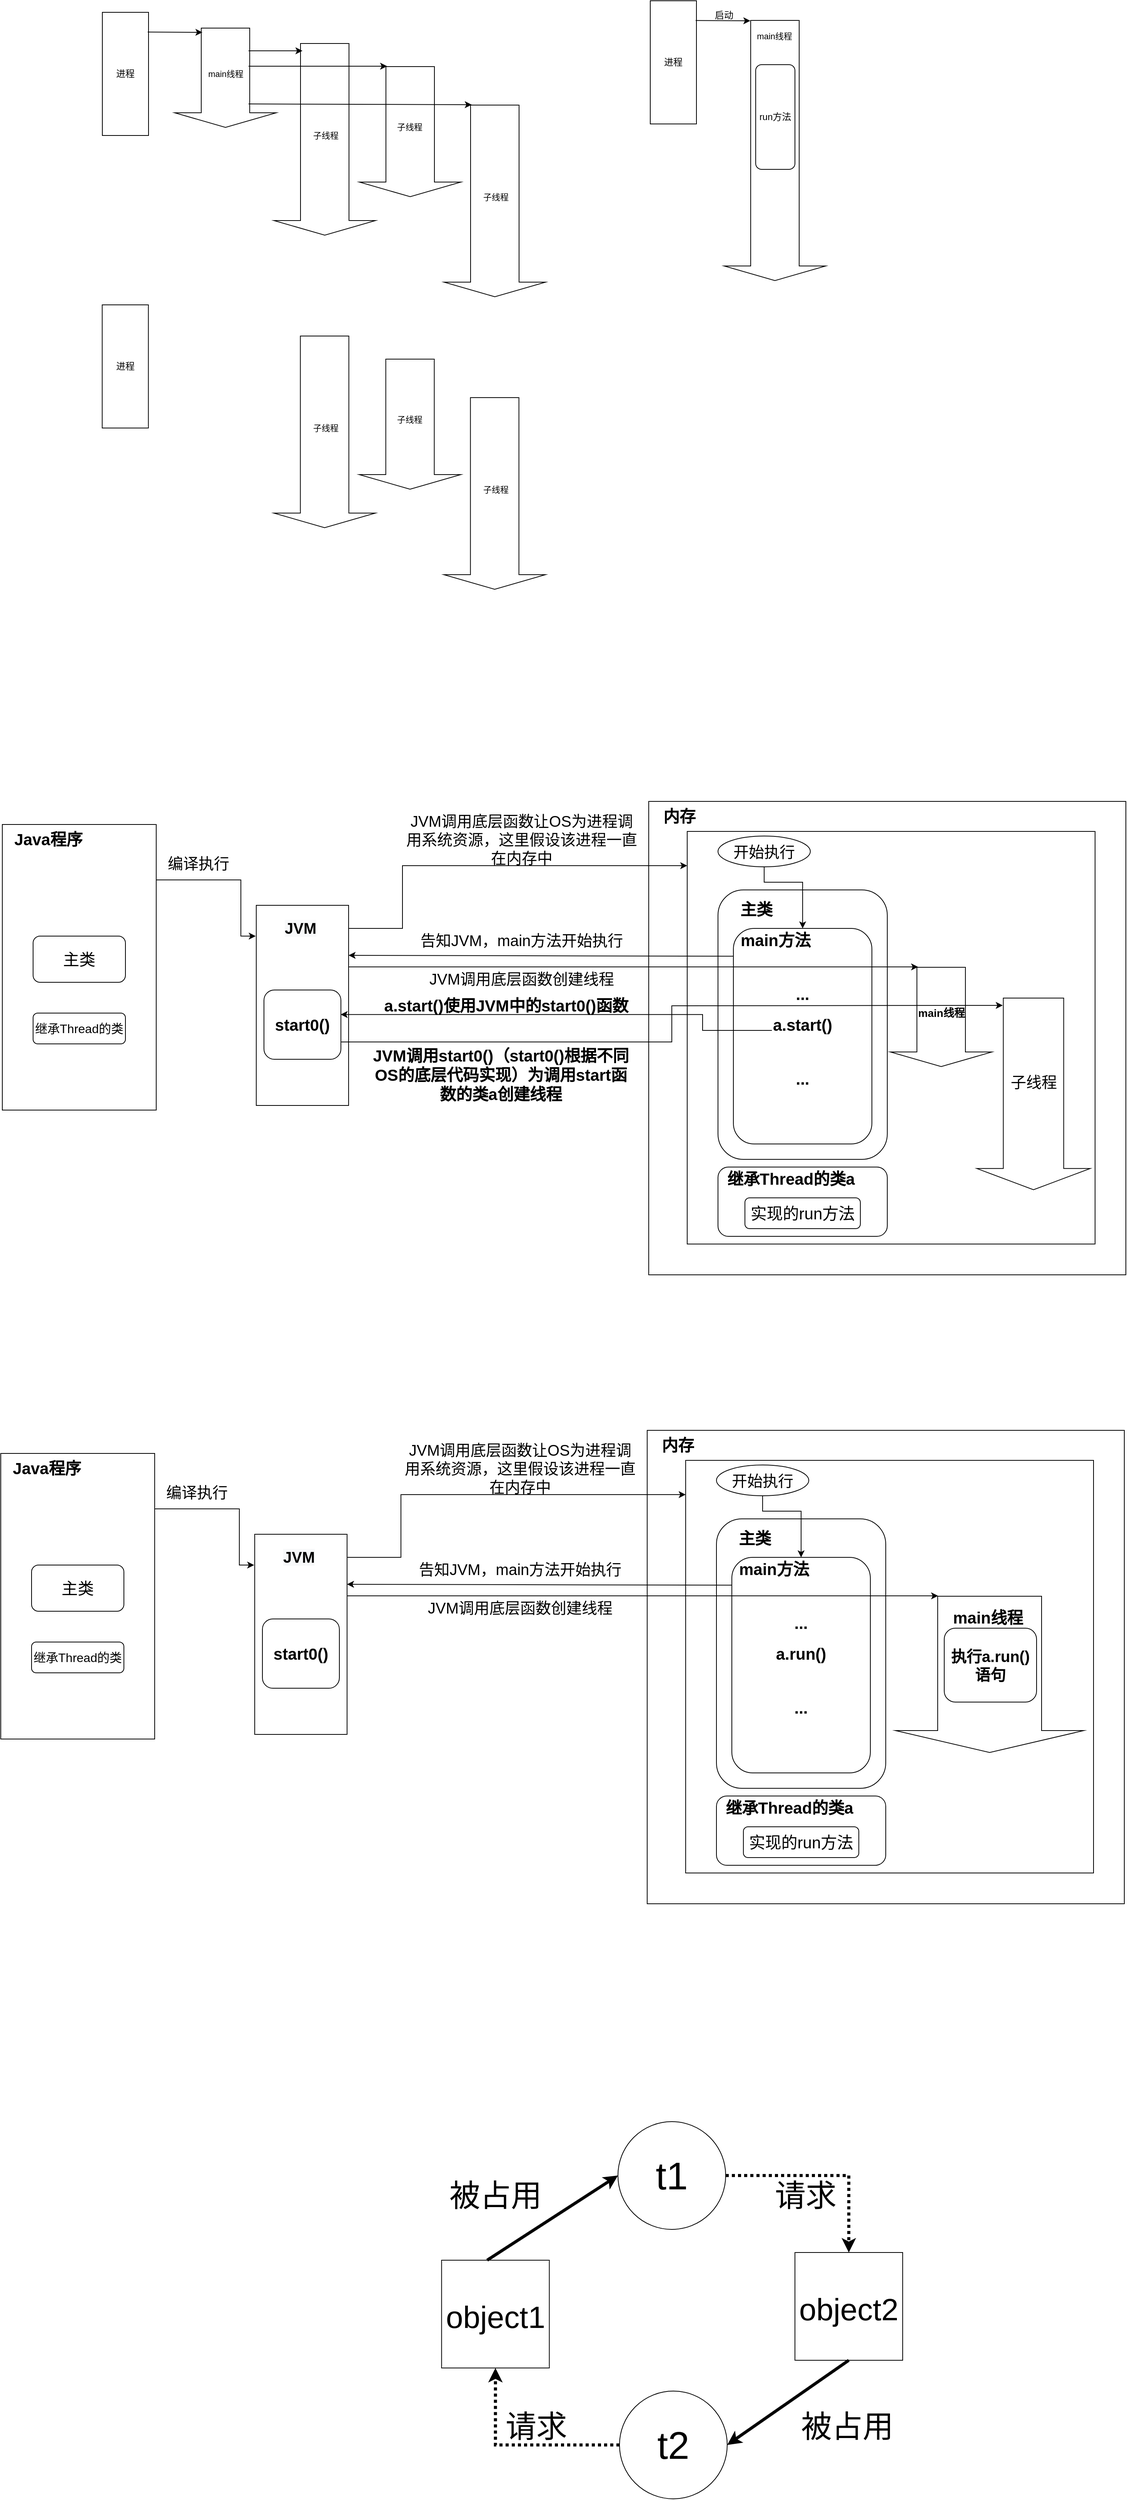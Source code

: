 <mxfile version="20.5.3" type="github">
  <diagram id="oVOBvF3bKzP_bPSG6vSa" name="第 1 页">
    <mxGraphModel dx="1896" dy="1016" grid="0" gridSize="10" guides="1" tooltips="1" connect="1" arrows="1" fold="1" page="1" pageScale="1" pageWidth="3300" pageHeight="4681" math="0" shadow="0">
      <root>
        <mxCell id="0" />
        <mxCell id="1" parent="0" />
        <mxCell id="WDRtM0I_3iInOIIH3iHy-63" value="" style="rounded=0;whiteSpace=wrap;html=1;fillColor=none;" parent="1" vertex="1">
          <mxGeometry x="1090" y="1225" width="620" height="615" as="geometry" />
        </mxCell>
        <mxCell id="WDRtM0I_3iInOIIH3iHy-68" value="" style="rounded=0;whiteSpace=wrap;html=1;fillColor=none;" parent="1" vertex="1">
          <mxGeometry x="250" y="1255" width="200" height="371" as="geometry" />
        </mxCell>
        <mxCell id="WDRtM0I_3iInOIIH3iHy-1" value="进程" style="rounded=0;whiteSpace=wrap;html=1;" parent="1" vertex="1">
          <mxGeometry x="380" y="200" width="60" height="160" as="geometry" />
        </mxCell>
        <mxCell id="WDRtM0I_3iInOIIH3iHy-2" value="" style="shape=flexArrow;endArrow=classic;html=1;rounded=0;endWidth=68;endSize=6;width=63;" parent="1" edge="1">
          <mxGeometry width="50" height="50" relative="1" as="geometry">
            <mxPoint x="540" y="220" as="sourcePoint" />
            <mxPoint x="540" y="350" as="targetPoint" />
          </mxGeometry>
        </mxCell>
        <mxCell id="WDRtM0I_3iInOIIH3iHy-5" value="main线程" style="edgeLabel;html=1;align=center;verticalAlign=middle;resizable=0;points=[];" parent="WDRtM0I_3iInOIIH3iHy-2" vertex="1" connectable="0">
          <mxGeometry x="-0.292" y="-7" relative="1" as="geometry">
            <mxPoint x="7" y="14" as="offset" />
          </mxGeometry>
        </mxCell>
        <mxCell id="WDRtM0I_3iInOIIH3iHy-3" value="" style="shape=flexArrow;endArrow=classic;html=1;rounded=0;endWidth=68;endSize=6;width=63;" parent="1" edge="1">
          <mxGeometry width="50" height="50" relative="1" as="geometry">
            <mxPoint x="669" y="240" as="sourcePoint" />
            <mxPoint x="669" y="490" as="targetPoint" />
          </mxGeometry>
        </mxCell>
        <mxCell id="WDRtM0I_3iInOIIH3iHy-6" value="子线程" style="edgeLabel;html=1;align=center;verticalAlign=middle;resizable=0;points=[];" parent="1" vertex="1" connectable="0">
          <mxGeometry x="670" y="360" as="geometry" />
        </mxCell>
        <mxCell id="WDRtM0I_3iInOIIH3iHy-7" value="" style="endArrow=classic;html=1;rounded=0;exitX=0.983;exitY=0.16;exitDx=0;exitDy=0;exitPerimeter=0;" parent="1" source="WDRtM0I_3iInOIIH3iHy-1" edge="1">
          <mxGeometry width="50" height="50" relative="1" as="geometry">
            <mxPoint x="750" y="410" as="sourcePoint" />
            <mxPoint x="510" y="226" as="targetPoint" />
          </mxGeometry>
        </mxCell>
        <mxCell id="WDRtM0I_3iInOIIH3iHy-8" value="" style="endArrow=classic;html=1;rounded=0;exitX=0.983;exitY=0.16;exitDx=0;exitDy=0;exitPerimeter=0;" parent="1" edge="1">
          <mxGeometry width="50" height="50" relative="1" as="geometry">
            <mxPoint x="570" y="250.0" as="sourcePoint" />
            <mxPoint x="640" y="250" as="targetPoint" />
          </mxGeometry>
        </mxCell>
        <mxCell id="WDRtM0I_3iInOIIH3iHy-9" value="" style="shape=flexArrow;endArrow=classic;html=1;rounded=0;endWidth=68;endSize=6;width=63;" parent="1" edge="1">
          <mxGeometry width="50" height="50" relative="1" as="geometry">
            <mxPoint x="780" y="270" as="sourcePoint" />
            <mxPoint x="780" y="440" as="targetPoint" />
          </mxGeometry>
        </mxCell>
        <mxCell id="WDRtM0I_3iInOIIH3iHy-10" value="子线程" style="edgeLabel;html=1;align=center;verticalAlign=middle;resizable=0;points=[];" parent="1" vertex="1" connectable="0">
          <mxGeometry x="780" y="320" as="geometry">
            <mxPoint x="-1" y="29" as="offset" />
          </mxGeometry>
        </mxCell>
        <mxCell id="WDRtM0I_3iInOIIH3iHy-12" value="" style="shape=flexArrow;endArrow=classic;html=1;rounded=0;endWidth=68;endSize=6;width=63;" parent="1" edge="1">
          <mxGeometry width="50" height="50" relative="1" as="geometry">
            <mxPoint x="890" y="320" as="sourcePoint" />
            <mxPoint x="890" y="570" as="targetPoint" />
          </mxGeometry>
        </mxCell>
        <mxCell id="WDRtM0I_3iInOIIH3iHy-13" value="子线程" style="edgeLabel;html=1;align=center;verticalAlign=middle;resizable=0;points=[];" parent="1" vertex="1" connectable="0">
          <mxGeometry x="891" y="440" as="geometry" />
        </mxCell>
        <mxCell id="WDRtM0I_3iInOIIH3iHy-15" value="" style="endArrow=classic;html=1;rounded=0;exitX=0.983;exitY=0.16;exitDx=0;exitDy=0;exitPerimeter=0;" parent="1" edge="1">
          <mxGeometry width="50" height="50" relative="1" as="geometry">
            <mxPoint x="570" y="270" as="sourcePoint" />
            <mxPoint x="750" y="270" as="targetPoint" />
          </mxGeometry>
        </mxCell>
        <mxCell id="WDRtM0I_3iInOIIH3iHy-16" value="" style="endArrow=classic;html=1;rounded=0;exitX=0.983;exitY=0.16;exitDx=0;exitDy=0;exitPerimeter=0;" parent="1" edge="1">
          <mxGeometry width="50" height="50" relative="1" as="geometry">
            <mxPoint x="570" y="319" as="sourcePoint" />
            <mxPoint x="860" y="320" as="targetPoint" />
          </mxGeometry>
        </mxCell>
        <mxCell id="WDRtM0I_3iInOIIH3iHy-17" value="进程" style="rounded=0;whiteSpace=wrap;html=1;" parent="1" vertex="1">
          <mxGeometry x="379.82" y="580" width="60" height="160" as="geometry" />
        </mxCell>
        <mxCell id="WDRtM0I_3iInOIIH3iHy-20" value="" style="shape=flexArrow;endArrow=classic;html=1;rounded=0;endWidth=68;endSize=6;width=63;" parent="1" edge="1">
          <mxGeometry width="50" height="50" relative="1" as="geometry">
            <mxPoint x="668.82" y="620" as="sourcePoint" />
            <mxPoint x="668.82" y="870" as="targetPoint" />
          </mxGeometry>
        </mxCell>
        <mxCell id="WDRtM0I_3iInOIIH3iHy-21" value="子线程" style="edgeLabel;html=1;align=center;verticalAlign=middle;resizable=0;points=[];" parent="1" vertex="1" connectable="0">
          <mxGeometry x="669.82" y="740" as="geometry" />
        </mxCell>
        <mxCell id="WDRtM0I_3iInOIIH3iHy-24" value="" style="shape=flexArrow;endArrow=classic;html=1;rounded=0;endWidth=68;endSize=6;width=63;" parent="1" edge="1">
          <mxGeometry width="50" height="50" relative="1" as="geometry">
            <mxPoint x="779.82" y="650" as="sourcePoint" />
            <mxPoint x="779.82" y="820" as="targetPoint" />
          </mxGeometry>
        </mxCell>
        <mxCell id="WDRtM0I_3iInOIIH3iHy-25" value="子线程" style="edgeLabel;html=1;align=center;verticalAlign=middle;resizable=0;points=[];" parent="1" vertex="1" connectable="0">
          <mxGeometry x="779.82" y="700" as="geometry">
            <mxPoint x="-1" y="29" as="offset" />
          </mxGeometry>
        </mxCell>
        <mxCell id="WDRtM0I_3iInOIIH3iHy-26" value="" style="shape=flexArrow;endArrow=classic;html=1;rounded=0;endWidth=68;endSize=6;width=63;" parent="1" edge="1">
          <mxGeometry width="50" height="50" relative="1" as="geometry">
            <mxPoint x="889.82" y="700" as="sourcePoint" />
            <mxPoint x="889.82" y="950" as="targetPoint" />
          </mxGeometry>
        </mxCell>
        <mxCell id="WDRtM0I_3iInOIIH3iHy-27" value="子线程" style="edgeLabel;html=1;align=center;verticalAlign=middle;resizable=0;points=[];" parent="1" vertex="1" connectable="0">
          <mxGeometry x="890.82" y="820" as="geometry" />
        </mxCell>
        <mxCell id="WDRtM0I_3iInOIIH3iHy-31" value="进程" style="rounded=0;whiteSpace=wrap;html=1;" parent="1" vertex="1">
          <mxGeometry x="1092" y="185" width="60" height="160" as="geometry" />
        </mxCell>
        <mxCell id="WDRtM0I_3iInOIIH3iHy-32" value="" style="shape=flexArrow;endArrow=classic;html=1;rounded=0;endWidth=68;endSize=6;width=63;" parent="1" edge="1">
          <mxGeometry width="50" height="50" relative="1" as="geometry">
            <mxPoint x="1254" y="210" as="sourcePoint" />
            <mxPoint x="1254" y="549" as="targetPoint" />
          </mxGeometry>
        </mxCell>
        <mxCell id="WDRtM0I_3iInOIIH3iHy-33" value="main线程" style="edgeLabel;html=1;align=center;verticalAlign=middle;resizable=0;points=[];" parent="WDRtM0I_3iInOIIH3iHy-32" vertex="1" connectable="0">
          <mxGeometry x="-0.292" y="-7" relative="1" as="geometry">
            <mxPoint x="6" y="-99" as="offset" />
          </mxGeometry>
        </mxCell>
        <mxCell id="WDRtM0I_3iInOIIH3iHy-34" value="" style="endArrow=classic;html=1;rounded=0;exitX=0.983;exitY=0.16;exitDx=0;exitDy=0;exitPerimeter=0;" parent="1" source="WDRtM0I_3iInOIIH3iHy-31" edge="1">
          <mxGeometry width="50" height="50" relative="1" as="geometry">
            <mxPoint x="1462" y="395" as="sourcePoint" />
            <mxPoint x="1222" y="211" as="targetPoint" />
          </mxGeometry>
        </mxCell>
        <mxCell id="WDRtM0I_3iInOIIH3iHy-35" value="启动" style="text;html=1;strokeColor=none;fillColor=none;align=center;verticalAlign=middle;whiteSpace=wrap;rounded=0;" parent="1" vertex="1">
          <mxGeometry x="1173" y="189" width="30" height="30" as="geometry" />
        </mxCell>
        <mxCell id="WDRtM0I_3iInOIIH3iHy-40" value="run方法" style="rounded=1;whiteSpace=wrap;html=1;" parent="1" vertex="1">
          <mxGeometry x="1229" y="268" width="51" height="136" as="geometry" />
        </mxCell>
        <mxCell id="WDRtM0I_3iInOIIH3iHy-64" value="" style="rounded=0;whiteSpace=wrap;html=1;fillColor=default;" parent="1" vertex="1">
          <mxGeometry x="1140" y="1264" width="530" height="536" as="geometry" />
        </mxCell>
        <mxCell id="WDRtM0I_3iInOIIH3iHy-69" value="&lt;font style=&quot;font-size: 20px;&quot;&gt;JVM调用底层函数让OS为进程调用系统资源，这里假设该进程一直在内存中&lt;/font&gt;" style="text;html=1;strokeColor=none;fillColor=none;align=center;verticalAlign=middle;whiteSpace=wrap;rounded=0;" parent="1" vertex="1">
          <mxGeometry x="770" y="1239" width="310" height="70" as="geometry" />
        </mxCell>
        <mxCell id="WDRtM0I_3iInOIIH3iHy-70" value="&lt;font style=&quot;font-size: 16px;&quot;&gt;继承Thread的类&lt;/font&gt;" style="rounded=1;whiteSpace=wrap;html=1;" parent="1" vertex="1">
          <mxGeometry x="290" y="1500" width="120" height="40" as="geometry" />
        </mxCell>
        <mxCell id="WDRtM0I_3iInOIIH3iHy-71" value="&lt;font style=&quot;font-size: 21px;&quot;&gt;主类&lt;/font&gt;" style="rounded=1;whiteSpace=wrap;html=1;" parent="1" vertex="1">
          <mxGeometry x="290" y="1400" width="120" height="60" as="geometry" />
        </mxCell>
        <mxCell id="WDRtM0I_3iInOIIH3iHy-74" value="&lt;b&gt;&lt;font style=&quot;font-size: 21px;&quot;&gt;内存&lt;/font&gt;&lt;/b&gt;" style="text;html=1;strokeColor=none;fillColor=none;align=center;verticalAlign=middle;whiteSpace=wrap;rounded=0;" parent="1" vertex="1">
          <mxGeometry x="1100" y="1229" width="60" height="30" as="geometry" />
        </mxCell>
        <mxCell id="WDRtM0I_3iInOIIH3iHy-75" value="&lt;b&gt;&lt;font style=&quot;font-size: 21px;&quot;&gt;Java程序&lt;/font&gt;&lt;/b&gt;" style="text;html=1;strokeColor=none;fillColor=none;align=center;verticalAlign=middle;whiteSpace=wrap;rounded=0;" parent="1" vertex="1">
          <mxGeometry x="260" y="1259" width="100" height="30" as="geometry" />
        </mxCell>
        <mxCell id="WDRtM0I_3iInOIIH3iHy-93" style="edgeStyle=orthogonalEdgeStyle;rounded=0;orthogonalLoop=1;jettySize=auto;html=1;exitX=1;exitY=0.25;exitDx=0;exitDy=0;entryX=0;entryY=0.083;entryDx=0;entryDy=0;entryPerimeter=0;fontSize=20;" parent="1" source="WDRtM0I_3iInOIIH3iHy-78" target="WDRtM0I_3iInOIIH3iHy-64" edge="1">
          <mxGeometry relative="1" as="geometry">
            <Array as="points">
              <mxPoint x="770" y="1390" />
              <mxPoint x="770" y="1308" />
            </Array>
          </mxGeometry>
        </mxCell>
        <mxCell id="WDRtM0I_3iInOIIH3iHy-78" value="" style="rounded=0;whiteSpace=wrap;html=1;fontSize=20;" parent="1" vertex="1">
          <mxGeometry x="580" y="1360" width="120" height="260" as="geometry" />
        </mxCell>
        <mxCell id="WDRtM0I_3iInOIIH3iHy-79" value="" style="endArrow=classic;html=1;rounded=0;fontSize=20;entryX=-0.006;entryY=0.154;entryDx=0;entryDy=0;entryPerimeter=0;" parent="1" target="WDRtM0I_3iInOIIH3iHy-78" edge="1">
          <mxGeometry width="50" height="50" relative="1" as="geometry">
            <mxPoint x="450" y="1327" as="sourcePoint" />
            <mxPoint x="570" y="1390" as="targetPoint" />
            <Array as="points">
              <mxPoint x="560" y="1327" />
              <mxPoint x="560" y="1400" />
            </Array>
          </mxGeometry>
        </mxCell>
        <mxCell id="WDRtM0I_3iInOIIH3iHy-81" value="编译执行" style="text;html=1;strokeColor=none;fillColor=none;align=center;verticalAlign=middle;whiteSpace=wrap;rounded=0;fontSize=20;" parent="1" vertex="1">
          <mxGeometry x="460" y="1290" width="90" height="30" as="geometry" />
        </mxCell>
        <mxCell id="WDRtM0I_3iInOIIH3iHy-85" value="" style="rounded=1;whiteSpace=wrap;html=1;" parent="1" vertex="1">
          <mxGeometry x="1180" y="1340" width="220" height="350" as="geometry" />
        </mxCell>
        <mxCell id="WDRtM0I_3iInOIIH3iHy-86" value="" style="rounded=1;whiteSpace=wrap;html=1;" parent="1" vertex="1">
          <mxGeometry x="1180" y="1700" width="220" height="90" as="geometry" />
        </mxCell>
        <mxCell id="WDRtM0I_3iInOIIH3iHy-88" style="edgeStyle=orthogonalEdgeStyle;rounded=0;orthogonalLoop=1;jettySize=auto;html=1;fontSize=20;entryX=0.855;entryY=0;entryDx=0;entryDy=0;entryPerimeter=0;" parent="1" source="WDRtM0I_3iInOIIH3iHy-87" target="WDRtM0I_3iInOIIH3iHy-92" edge="1">
          <mxGeometry relative="1" as="geometry">
            <Array as="points">
              <mxPoint x="1240" y="1330" />
              <mxPoint x="1290" y="1330" />
            </Array>
          </mxGeometry>
        </mxCell>
        <mxCell id="WDRtM0I_3iInOIIH3iHy-87" value="开始执行" style="ellipse;whiteSpace=wrap;html=1;fontSize=20;" parent="1" vertex="1">
          <mxGeometry x="1180" y="1270" width="120" height="40" as="geometry" />
        </mxCell>
        <mxCell id="WDRtM0I_3iInOIIH3iHy-89" value="" style="endArrow=classic;html=1;rounded=0;fontSize=20;exitX=0;exitY=0.129;exitDx=0;exitDy=0;exitPerimeter=0;" parent="1" source="WDRtM0I_3iInOIIH3iHy-91" edge="1">
          <mxGeometry width="50" height="50" relative="1" as="geometry">
            <mxPoint x="1190" y="1425" as="sourcePoint" />
            <mxPoint x="700" y="1425" as="targetPoint" />
          </mxGeometry>
        </mxCell>
        <mxCell id="WDRtM0I_3iInOIIH3iHy-90" value="&lt;b&gt;&lt;font style=&quot;font-size: 21px;&quot;&gt;主类&lt;/font&gt;&lt;/b&gt;" style="text;html=1;strokeColor=none;fillColor=none;align=center;verticalAlign=middle;whiteSpace=wrap;rounded=0;" parent="1" vertex="1">
          <mxGeometry x="1180" y="1350" width="100" height="30" as="geometry" />
        </mxCell>
        <mxCell id="WDRtM0I_3iInOIIH3iHy-91" value="" style="rounded=1;whiteSpace=wrap;html=1;fontSize=20;" parent="1" vertex="1">
          <mxGeometry x="1200" y="1390" width="180" height="280" as="geometry" />
        </mxCell>
        <mxCell id="WDRtM0I_3iInOIIH3iHy-92" value="&lt;span style=&quot;font-size: 21px;&quot;&gt;&lt;b&gt;main方法&lt;/b&gt;&lt;/span&gt;" style="text;html=1;strokeColor=none;fillColor=none;align=center;verticalAlign=middle;whiteSpace=wrap;rounded=0;" parent="1" vertex="1">
          <mxGeometry x="1204.5" y="1390" width="100" height="30" as="geometry" />
        </mxCell>
        <mxCell id="WDRtM0I_3iInOIIH3iHy-94" value="告知JVM，main方法开始执行" style="text;html=1;strokeColor=none;fillColor=none;align=center;verticalAlign=middle;whiteSpace=wrap;rounded=0;fontSize=20;" parent="1" vertex="1">
          <mxGeometry x="790" y="1390" width="270" height="30" as="geometry" />
        </mxCell>
        <mxCell id="WDRtM0I_3iInOIIH3iHy-95" value="" style="endArrow=classic;html=1;rounded=0;fontSize=20;" parent="1" edge="1">
          <mxGeometry width="50" height="50" relative="1" as="geometry">
            <mxPoint x="700" y="1440" as="sourcePoint" />
            <mxPoint x="1440" y="1440" as="targetPoint" />
          </mxGeometry>
        </mxCell>
        <mxCell id="WDRtM0I_3iInOIIH3iHy-96" value="" style="shape=flexArrow;endArrow=classic;html=1;rounded=0;endWidth=68;endSize=6;width=63;" parent="1" edge="1">
          <mxGeometry width="50" height="50" relative="1" as="geometry">
            <mxPoint x="1470" y="1440" as="sourcePoint" />
            <mxPoint x="1470" y="1570" as="targetPoint" />
          </mxGeometry>
        </mxCell>
        <mxCell id="WDRtM0I_3iInOIIH3iHy-97" value="&lt;font style=&quot;font-size: 14px;&quot;&gt;&lt;b&gt;main线程&lt;/b&gt;&lt;/font&gt;" style="edgeLabel;html=1;align=center;verticalAlign=middle;resizable=0;points=[];" parent="WDRtM0I_3iInOIIH3iHy-96" vertex="1" connectable="0">
          <mxGeometry x="-0.292" y="-7" relative="1" as="geometry">
            <mxPoint x="7" y="14" as="offset" />
          </mxGeometry>
        </mxCell>
        <mxCell id="WDRtM0I_3iInOIIH3iHy-99" value="JVM调用底层函数创建线程" style="text;html=1;strokeColor=none;fillColor=none;align=center;verticalAlign=middle;whiteSpace=wrap;rounded=0;fontSize=20;" parent="1" vertex="1">
          <mxGeometry x="790" y="1440" width="270" height="30" as="geometry" />
        </mxCell>
        <mxCell id="WDRtM0I_3iInOIIH3iHy-100" value="&lt;font style=&quot;font-size: 21px;&quot;&gt;继承Thread的类a&lt;/font&gt;" style="text;html=1;strokeColor=none;fillColor=none;align=center;verticalAlign=middle;whiteSpace=wrap;rounded=0;fontStyle=1" parent="1" vertex="1">
          <mxGeometry x="1190" y="1700" width="170" height="30" as="geometry" />
        </mxCell>
        <mxCell id="WDRtM0I_3iInOIIH3iHy-101" value="实现的run方法" style="rounded=1;whiteSpace=wrap;html=1;fontSize=21;" parent="1" vertex="1">
          <mxGeometry x="1215" y="1740" width="150" height="40" as="geometry" />
        </mxCell>
        <mxCell id="WDRtM0I_3iInOIIH3iHy-110" style="edgeStyle=orthogonalEdgeStyle;rounded=0;orthogonalLoop=1;jettySize=auto;html=1;exitX=0;exitY=0.75;exitDx=0;exitDy=0;entryX=0.997;entryY=0.354;entryDx=0;entryDy=0;fontSize=21;entryPerimeter=0;" parent="1" source="WDRtM0I_3iInOIIH3iHy-102" target="WDRtM0I_3iInOIIH3iHy-107" edge="1">
          <mxGeometry relative="1" as="geometry">
            <Array as="points">
              <mxPoint x="1160" y="1522" />
              <mxPoint x="1160" y="1502" />
            </Array>
          </mxGeometry>
        </mxCell>
        <mxCell id="WDRtM0I_3iInOIIH3iHy-102" value="&lt;b&gt;a.start()&lt;/b&gt;" style="text;html=1;strokeColor=none;fillColor=none;align=center;verticalAlign=middle;whiteSpace=wrap;rounded=0;fontSize=21;" parent="1" vertex="1">
          <mxGeometry x="1250" y="1500" width="80" height="30" as="geometry" />
        </mxCell>
        <mxCell id="WDRtM0I_3iInOIIH3iHy-103" value="&lt;b&gt;...&lt;/b&gt;" style="text;html=1;strokeColor=none;fillColor=none;align=center;verticalAlign=middle;whiteSpace=wrap;rounded=0;fontSize=21;" parent="1" vertex="1">
          <mxGeometry x="1250" y="1460" width="80" height="30" as="geometry" />
        </mxCell>
        <mxCell id="WDRtM0I_3iInOIIH3iHy-104" value="&lt;b&gt;...&lt;/b&gt;" style="text;html=1;strokeColor=none;fillColor=none;align=center;verticalAlign=middle;whiteSpace=wrap;rounded=0;fontSize=21;" parent="1" vertex="1">
          <mxGeometry x="1250" y="1570" width="80" height="30" as="geometry" />
        </mxCell>
        <mxCell id="WDRtM0I_3iInOIIH3iHy-105" value="&lt;b style=&quot;color: rgb(0, 0, 0); font-family: Helvetica; font-size: 20px; font-style: normal; font-variant-ligatures: normal; font-variant-caps: normal; letter-spacing: normal; orphans: 2; text-align: center; text-indent: 0px; text-transform: none; widows: 2; word-spacing: 0px; -webkit-text-stroke-width: 0px; background-color: rgb(248, 249, 250); text-decoration-thickness: initial; text-decoration-style: initial; text-decoration-color: initial;&quot;&gt;JVM&lt;/b&gt;" style="text;whiteSpace=wrap;html=1;fontSize=21;" parent="1" vertex="1">
          <mxGeometry x="615" y="1370" width="50" height="30" as="geometry" />
        </mxCell>
        <mxCell id="WDRtM0I_3iInOIIH3iHy-112" style="edgeStyle=orthogonalEdgeStyle;rounded=0;orthogonalLoop=1;jettySize=auto;html=1;exitX=1;exitY=0.75;exitDx=0;exitDy=0;fontSize=21;" parent="1" source="WDRtM0I_3iInOIIH3iHy-107" edge="1">
          <mxGeometry relative="1" as="geometry">
            <mxPoint x="1550" y="1490" as="targetPoint" />
          </mxGeometry>
        </mxCell>
        <mxCell id="WDRtM0I_3iInOIIH3iHy-107" value="&lt;b&gt;start0()&lt;/b&gt;" style="rounded=1;whiteSpace=wrap;html=1;fontSize=21;" parent="1" vertex="1">
          <mxGeometry x="590" y="1470" width="100" height="90" as="geometry" />
        </mxCell>
        <mxCell id="WDRtM0I_3iInOIIH3iHy-109" value="&lt;b&gt;a.start()使用JVM中的start0()函数&lt;/b&gt;" style="text;html=1;strokeColor=none;fillColor=none;align=center;verticalAlign=middle;whiteSpace=wrap;rounded=0;fontSize=21;" parent="1" vertex="1">
          <mxGeometry x="740" y="1475" width="330" height="30" as="geometry" />
        </mxCell>
        <mxCell id="WDRtM0I_3iInOIIH3iHy-113" value="" style="shape=flexArrow;endArrow=classic;html=1;rounded=0;endWidth=68;endSize=8.877;width=78.462;" parent="1" edge="1">
          <mxGeometry width="50" height="50" relative="1" as="geometry">
            <mxPoint x="1590" y="1480" as="sourcePoint" />
            <mxPoint x="1590" y="1730" as="targetPoint" />
          </mxGeometry>
        </mxCell>
        <mxCell id="WDRtM0I_3iInOIIH3iHy-115" value="&lt;font style=&quot;font-size: 20px;&quot;&gt;子线程&lt;/font&gt;" style="edgeLabel;html=1;align=center;verticalAlign=middle;resizable=0;points=[];fontSize=21;" parent="WDRtM0I_3iInOIIH3iHy-113" vertex="1" connectable="0">
          <mxGeometry x="-0.127" y="-3" relative="1" as="geometry">
            <mxPoint x="3" as="offset" />
          </mxGeometry>
        </mxCell>
        <mxCell id="WDRtM0I_3iInOIIH3iHy-116" value="&lt;b&gt;JVM调用start0()（&lt;/b&gt;&lt;b&gt;start0()根据不同OS的底层代码实现&lt;/b&gt;&lt;b&gt;）为调用start函数的类a创建线程&lt;/b&gt;" style="text;html=1;strokeColor=none;fillColor=none;align=center;verticalAlign=middle;whiteSpace=wrap;rounded=0;fontSize=21;" parent="1" vertex="1">
          <mxGeometry x="725.82" y="1530" width="344.18" height="100" as="geometry" />
        </mxCell>
        <mxCell id="WDRtM0I_3iInOIIH3iHy-117" value="" style="rounded=0;whiteSpace=wrap;html=1;fillColor=none;" parent="1" vertex="1">
          <mxGeometry x="1088" y="2042" width="620" height="615" as="geometry" />
        </mxCell>
        <mxCell id="WDRtM0I_3iInOIIH3iHy-118" value="" style="rounded=0;whiteSpace=wrap;html=1;fillColor=none;" parent="1" vertex="1">
          <mxGeometry x="248" y="2072" width="200" height="371" as="geometry" />
        </mxCell>
        <mxCell id="WDRtM0I_3iInOIIH3iHy-119" value="" style="rounded=0;whiteSpace=wrap;html=1;fillColor=default;" parent="1" vertex="1">
          <mxGeometry x="1138" y="2081" width="530" height="536" as="geometry" />
        </mxCell>
        <mxCell id="WDRtM0I_3iInOIIH3iHy-120" value="&lt;font style=&quot;font-size: 20px;&quot;&gt;JVM调用底层函数让OS为进程调用系统资源，这里假设该进程一直在内存中&lt;/font&gt;" style="text;html=1;strokeColor=none;fillColor=none;align=center;verticalAlign=middle;whiteSpace=wrap;rounded=0;" parent="1" vertex="1">
          <mxGeometry x="768" y="2056" width="310" height="70" as="geometry" />
        </mxCell>
        <mxCell id="WDRtM0I_3iInOIIH3iHy-121" value="&lt;font style=&quot;font-size: 16px;&quot;&gt;继承Thread的类&lt;/font&gt;" style="rounded=1;whiteSpace=wrap;html=1;" parent="1" vertex="1">
          <mxGeometry x="288" y="2317" width="120" height="40" as="geometry" />
        </mxCell>
        <mxCell id="WDRtM0I_3iInOIIH3iHy-122" value="&lt;font style=&quot;font-size: 21px;&quot;&gt;主类&lt;/font&gt;" style="rounded=1;whiteSpace=wrap;html=1;" parent="1" vertex="1">
          <mxGeometry x="288" y="2217" width="120" height="60" as="geometry" />
        </mxCell>
        <mxCell id="WDRtM0I_3iInOIIH3iHy-123" value="&lt;b&gt;&lt;font style=&quot;font-size: 21px;&quot;&gt;内存&lt;/font&gt;&lt;/b&gt;" style="text;html=1;strokeColor=none;fillColor=none;align=center;verticalAlign=middle;whiteSpace=wrap;rounded=0;" parent="1" vertex="1">
          <mxGeometry x="1098" y="2046" width="60" height="30" as="geometry" />
        </mxCell>
        <mxCell id="WDRtM0I_3iInOIIH3iHy-124" value="&lt;b&gt;&lt;font style=&quot;font-size: 21px;&quot;&gt;Java程序&lt;/font&gt;&lt;/b&gt;" style="text;html=1;strokeColor=none;fillColor=none;align=center;verticalAlign=middle;whiteSpace=wrap;rounded=0;" parent="1" vertex="1">
          <mxGeometry x="258" y="2076" width="100" height="30" as="geometry" />
        </mxCell>
        <mxCell id="WDRtM0I_3iInOIIH3iHy-125" style="edgeStyle=orthogonalEdgeStyle;rounded=0;orthogonalLoop=1;jettySize=auto;html=1;exitX=1;exitY=0.25;exitDx=0;exitDy=0;entryX=0;entryY=0.083;entryDx=0;entryDy=0;entryPerimeter=0;fontSize=20;" parent="1" source="WDRtM0I_3iInOIIH3iHy-126" target="WDRtM0I_3iInOIIH3iHy-119" edge="1">
          <mxGeometry relative="1" as="geometry">
            <Array as="points">
              <mxPoint x="768" y="2207" />
              <mxPoint x="768" y="2125" />
            </Array>
          </mxGeometry>
        </mxCell>
        <mxCell id="WDRtM0I_3iInOIIH3iHy-126" value="" style="rounded=0;whiteSpace=wrap;html=1;fontSize=20;" parent="1" vertex="1">
          <mxGeometry x="578" y="2177" width="120" height="260" as="geometry" />
        </mxCell>
        <mxCell id="WDRtM0I_3iInOIIH3iHy-127" value="" style="endArrow=classic;html=1;rounded=0;fontSize=20;entryX=-0.006;entryY=0.154;entryDx=0;entryDy=0;entryPerimeter=0;" parent="1" target="WDRtM0I_3iInOIIH3iHy-126" edge="1">
          <mxGeometry width="50" height="50" relative="1" as="geometry">
            <mxPoint x="448" y="2144" as="sourcePoint" />
            <mxPoint x="568" y="2207" as="targetPoint" />
            <Array as="points">
              <mxPoint x="558" y="2144" />
              <mxPoint x="558" y="2217" />
            </Array>
          </mxGeometry>
        </mxCell>
        <mxCell id="WDRtM0I_3iInOIIH3iHy-128" value="编译执行" style="text;html=1;strokeColor=none;fillColor=none;align=center;verticalAlign=middle;whiteSpace=wrap;rounded=0;fontSize=20;" parent="1" vertex="1">
          <mxGeometry x="458" y="2107" width="90" height="30" as="geometry" />
        </mxCell>
        <mxCell id="WDRtM0I_3iInOIIH3iHy-129" value="" style="rounded=1;whiteSpace=wrap;html=1;" parent="1" vertex="1">
          <mxGeometry x="1178" y="2157" width="220" height="350" as="geometry" />
        </mxCell>
        <mxCell id="WDRtM0I_3iInOIIH3iHy-130" value="" style="rounded=1;whiteSpace=wrap;html=1;" parent="1" vertex="1">
          <mxGeometry x="1178" y="2517" width="220" height="90" as="geometry" />
        </mxCell>
        <mxCell id="WDRtM0I_3iInOIIH3iHy-131" style="edgeStyle=orthogonalEdgeStyle;rounded=0;orthogonalLoop=1;jettySize=auto;html=1;fontSize=20;entryX=0.855;entryY=0;entryDx=0;entryDy=0;entryPerimeter=0;" parent="1" source="WDRtM0I_3iInOIIH3iHy-132" target="WDRtM0I_3iInOIIH3iHy-136" edge="1">
          <mxGeometry relative="1" as="geometry">
            <Array as="points">
              <mxPoint x="1238" y="2147" />
              <mxPoint x="1288" y="2147" />
            </Array>
          </mxGeometry>
        </mxCell>
        <mxCell id="WDRtM0I_3iInOIIH3iHy-132" value="开始执行" style="ellipse;whiteSpace=wrap;html=1;fontSize=20;" parent="1" vertex="1">
          <mxGeometry x="1178" y="2087" width="120" height="40" as="geometry" />
        </mxCell>
        <mxCell id="WDRtM0I_3iInOIIH3iHy-133" value="" style="endArrow=classic;html=1;rounded=0;fontSize=20;exitX=0;exitY=0.129;exitDx=0;exitDy=0;exitPerimeter=0;" parent="1" source="WDRtM0I_3iInOIIH3iHy-135" edge="1">
          <mxGeometry width="50" height="50" relative="1" as="geometry">
            <mxPoint x="1188" y="2242" as="sourcePoint" />
            <mxPoint x="698" y="2242" as="targetPoint" />
          </mxGeometry>
        </mxCell>
        <mxCell id="WDRtM0I_3iInOIIH3iHy-134" value="&lt;b&gt;&lt;font style=&quot;font-size: 21px;&quot;&gt;主类&lt;/font&gt;&lt;/b&gt;" style="text;html=1;strokeColor=none;fillColor=none;align=center;verticalAlign=middle;whiteSpace=wrap;rounded=0;" parent="1" vertex="1">
          <mxGeometry x="1178" y="2167" width="100" height="30" as="geometry" />
        </mxCell>
        <mxCell id="WDRtM0I_3iInOIIH3iHy-135" value="" style="rounded=1;whiteSpace=wrap;html=1;fontSize=20;" parent="1" vertex="1">
          <mxGeometry x="1198" y="2207" width="180" height="280" as="geometry" />
        </mxCell>
        <mxCell id="WDRtM0I_3iInOIIH3iHy-136" value="&lt;b style=&quot;font-size: 21px;&quot;&gt;main方法&lt;/b&gt;" style="text;html=1;strokeColor=none;fillColor=none;align=center;verticalAlign=middle;whiteSpace=wrap;rounded=0;" parent="1" vertex="1">
          <mxGeometry x="1202.5" y="2207" width="100" height="30" as="geometry" />
        </mxCell>
        <mxCell id="WDRtM0I_3iInOIIH3iHy-137" value="告知JVM，main方法开始执行" style="text;html=1;strokeColor=none;fillColor=none;align=center;verticalAlign=middle;whiteSpace=wrap;rounded=0;fontSize=20;" parent="1" vertex="1">
          <mxGeometry x="788" y="2207" width="270" height="30" as="geometry" />
        </mxCell>
        <mxCell id="WDRtM0I_3iInOIIH3iHy-138" value="" style="endArrow=classic;html=1;rounded=0;fontSize=20;" parent="1" edge="1">
          <mxGeometry width="50" height="50" relative="1" as="geometry">
            <mxPoint x="698" y="2257" as="sourcePoint" />
            <mxPoint x="1466" y="2257" as="targetPoint" />
          </mxGeometry>
        </mxCell>
        <mxCell id="WDRtM0I_3iInOIIH3iHy-139" value="" style="shape=flexArrow;endArrow=classic;html=1;rounded=0;endWidth=108.75;endSize=9.162;width=135;" parent="1" edge="1">
          <mxGeometry width="50" height="50" relative="1" as="geometry">
            <mxPoint x="1533" y="2257" as="sourcePoint" />
            <mxPoint x="1533" y="2461" as="targetPoint" />
          </mxGeometry>
        </mxCell>
        <mxCell id="WDRtM0I_3iInOIIH3iHy-141" value="JVM调用底层函数创建线程" style="text;html=1;strokeColor=none;fillColor=none;align=center;verticalAlign=middle;whiteSpace=wrap;rounded=0;fontSize=20;" parent="1" vertex="1">
          <mxGeometry x="788" y="2257" width="270" height="30" as="geometry" />
        </mxCell>
        <mxCell id="WDRtM0I_3iInOIIH3iHy-142" value="&lt;font style=&quot;font-size: 21px;&quot;&gt;继承Thread的类a&lt;/font&gt;" style="text;html=1;strokeColor=none;fillColor=none;align=center;verticalAlign=middle;whiteSpace=wrap;rounded=0;fontStyle=1" parent="1" vertex="1">
          <mxGeometry x="1188" y="2517" width="170" height="30" as="geometry" />
        </mxCell>
        <mxCell id="WDRtM0I_3iInOIIH3iHy-143" value="实现的run方法" style="rounded=1;whiteSpace=wrap;html=1;fontSize=21;" parent="1" vertex="1">
          <mxGeometry x="1213" y="2557" width="150" height="40" as="geometry" />
        </mxCell>
        <mxCell id="WDRtM0I_3iInOIIH3iHy-145" value="&lt;b&gt;a.run()&lt;/b&gt;" style="text;html=1;strokeColor=none;fillColor=none;align=center;verticalAlign=middle;whiteSpace=wrap;rounded=0;fontSize=21;" parent="1" vertex="1">
          <mxGeometry x="1248" y="2317" width="80" height="30" as="geometry" />
        </mxCell>
        <mxCell id="WDRtM0I_3iInOIIH3iHy-146" value="&lt;b&gt;...&lt;/b&gt;" style="text;html=1;strokeColor=none;fillColor=none;align=center;verticalAlign=middle;whiteSpace=wrap;rounded=0;fontSize=21;" parent="1" vertex="1">
          <mxGeometry x="1248" y="2277" width="80" height="30" as="geometry" />
        </mxCell>
        <mxCell id="WDRtM0I_3iInOIIH3iHy-147" value="&lt;b&gt;...&lt;/b&gt;" style="text;html=1;strokeColor=none;fillColor=none;align=center;verticalAlign=middle;whiteSpace=wrap;rounded=0;fontSize=21;" parent="1" vertex="1">
          <mxGeometry x="1248" y="2387" width="80" height="30" as="geometry" />
        </mxCell>
        <mxCell id="WDRtM0I_3iInOIIH3iHy-148" value="&lt;b style=&quot;color: rgb(0, 0, 0); font-family: Helvetica; font-size: 20px; font-style: normal; font-variant-ligatures: normal; font-variant-caps: normal; letter-spacing: normal; orphans: 2; text-align: center; text-indent: 0px; text-transform: none; widows: 2; word-spacing: 0px; -webkit-text-stroke-width: 0px; background-color: rgb(248, 249, 250); text-decoration-thickness: initial; text-decoration-style: initial; text-decoration-color: initial;&quot;&gt;JVM&lt;/b&gt;" style="text;whiteSpace=wrap;html=1;fontSize=21;" parent="1" vertex="1">
          <mxGeometry x="613" y="2187" width="50" height="30" as="geometry" />
        </mxCell>
        <mxCell id="WDRtM0I_3iInOIIH3iHy-150" value="&lt;b&gt;start0()&lt;/b&gt;" style="rounded=1;whiteSpace=wrap;html=1;fontSize=21;" parent="1" vertex="1">
          <mxGeometry x="588" y="2287" width="100" height="90" as="geometry" />
        </mxCell>
        <mxCell id="WDRtM0I_3iInOIIH3iHy-156" value="&lt;b style=&quot;font-size: 21px;&quot;&gt;main线程&lt;/b&gt;" style="text;html=1;strokeColor=none;fillColor=none;align=center;verticalAlign=middle;whiteSpace=wrap;rounded=0;" parent="1" vertex="1">
          <mxGeometry x="1481" y="2270" width="100" height="30" as="geometry" />
        </mxCell>
        <mxCell id="WDRtM0I_3iInOIIH3iHy-157" value="&lt;font style=&quot;font-size: 20px;&quot;&gt;&lt;b&gt;执行a.run()语句&lt;/b&gt;&lt;/font&gt;" style="rounded=1;whiteSpace=wrap;html=1;fontSize=16;fillColor=default;" parent="1" vertex="1">
          <mxGeometry x="1474" y="2299" width="120" height="96" as="geometry" />
        </mxCell>
        <mxCell id="fjXYKUGfmSUujc_yBJ90-8" style="edgeStyle=orthogonalEdgeStyle;rounded=0;orthogonalLoop=1;jettySize=auto;html=1;exitX=1;exitY=0.5;exitDx=0;exitDy=0;entryX=0.5;entryY=0;entryDx=0;entryDy=0;strokeWidth=4;fontSize=40;dashed=1;dashPattern=1 1;" edge="1" parent="1" source="fjXYKUGfmSUujc_yBJ90-1" target="fjXYKUGfmSUujc_yBJ90-4">
          <mxGeometry relative="1" as="geometry" />
        </mxCell>
        <mxCell id="fjXYKUGfmSUujc_yBJ90-1" value="&lt;font style=&quot;font-size: 50px;&quot;&gt;t1&lt;/font&gt;" style="ellipse;whiteSpace=wrap;html=1;aspect=fixed;" vertex="1" parent="1">
          <mxGeometry x="1050" y="2940" width="140" height="140" as="geometry" />
        </mxCell>
        <mxCell id="fjXYKUGfmSUujc_yBJ90-7" style="edgeStyle=orthogonalEdgeStyle;rounded=0;orthogonalLoop=1;jettySize=auto;html=1;exitX=0;exitY=0.5;exitDx=0;exitDy=0;entryX=0.5;entryY=1;entryDx=0;entryDy=0;strokeWidth=4;fontSize=40;dashed=1;dashPattern=1 1;" edge="1" parent="1" source="fjXYKUGfmSUujc_yBJ90-2" target="fjXYKUGfmSUujc_yBJ90-3">
          <mxGeometry relative="1" as="geometry" />
        </mxCell>
        <mxCell id="fjXYKUGfmSUujc_yBJ90-2" value="&lt;font style=&quot;font-size: 50px;&quot;&gt;t2&lt;/font&gt;" style="ellipse;whiteSpace=wrap;html=1;aspect=fixed;" vertex="1" parent="1">
          <mxGeometry x="1052" y="3290" width="140" height="140" as="geometry" />
        </mxCell>
        <mxCell id="fjXYKUGfmSUujc_yBJ90-3" value="&lt;font style=&quot;font-size: 40px;&quot;&gt;object1&lt;/font&gt;" style="rounded=0;whiteSpace=wrap;html=1;fontSize=50;" vertex="1" parent="1">
          <mxGeometry x="820.82" y="3120" width="140" height="140" as="geometry" />
        </mxCell>
        <mxCell id="fjXYKUGfmSUujc_yBJ90-4" value="&lt;font style=&quot;font-size: 40px;&quot;&gt;object2&lt;/font&gt;" style="rounded=0;whiteSpace=wrap;html=1;fontSize=50;" vertex="1" parent="1">
          <mxGeometry x="1280" y="3110" width="140" height="140" as="geometry" />
        </mxCell>
        <mxCell id="fjXYKUGfmSUujc_yBJ90-5" value="" style="endArrow=classic;html=1;rounded=0;fontSize=40;entryX=0;entryY=0.5;entryDx=0;entryDy=0;strokeWidth=4;" edge="1" parent="1" target="fjXYKUGfmSUujc_yBJ90-1">
          <mxGeometry width="50" height="50" relative="1" as="geometry">
            <mxPoint x="880" y="3120" as="sourcePoint" />
            <mxPoint x="930" y="3070" as="targetPoint" />
          </mxGeometry>
        </mxCell>
        <mxCell id="fjXYKUGfmSUujc_yBJ90-6" value="" style="endArrow=classic;html=1;rounded=0;fontSize=40;entryX=1;entryY=0.5;entryDx=0;entryDy=0;exitX=0.5;exitY=1;exitDx=0;exitDy=0;strokeWidth=4;" edge="1" parent="1" source="fjXYKUGfmSUujc_yBJ90-4" target="fjXYKUGfmSUujc_yBJ90-2">
          <mxGeometry width="50" height="50" relative="1" as="geometry">
            <mxPoint x="1070" y="3380" as="sourcePoint" />
            <mxPoint x="1120" y="3330" as="targetPoint" />
          </mxGeometry>
        </mxCell>
        <mxCell id="fjXYKUGfmSUujc_yBJ90-9" value="被占用" style="text;html=1;strokeColor=none;fillColor=none;align=center;verticalAlign=middle;whiteSpace=wrap;rounded=0;fontSize=40;" vertex="1" parent="1">
          <mxGeometry x="820.82" y="3020" width="140" height="30" as="geometry" />
        </mxCell>
        <mxCell id="fjXYKUGfmSUujc_yBJ90-10" value="被占用" style="text;html=1;strokeColor=none;fillColor=none;align=center;verticalAlign=middle;whiteSpace=wrap;rounded=0;fontSize=40;" vertex="1" parent="1">
          <mxGeometry x="1278" y="3320" width="140" height="30" as="geometry" />
        </mxCell>
        <mxCell id="fjXYKUGfmSUujc_yBJ90-11" style="edgeStyle=orthogonalEdgeStyle;rounded=0;orthogonalLoop=1;jettySize=auto;html=1;exitX=0.5;exitY=1;exitDx=0;exitDy=0;dashed=1;dashPattern=1 1;strokeWidth=4;fontSize=40;" edge="1" parent="1" source="fjXYKUGfmSUujc_yBJ90-10" target="fjXYKUGfmSUujc_yBJ90-10">
          <mxGeometry relative="1" as="geometry" />
        </mxCell>
        <mxCell id="fjXYKUGfmSUujc_yBJ90-12" value="请求" style="text;html=1;strokeColor=none;fillColor=none;align=center;verticalAlign=middle;whiteSpace=wrap;rounded=0;fontSize=40;" vertex="1" parent="1">
          <mxGeometry x="900" y="3320" width="88" height="30" as="geometry" />
        </mxCell>
        <mxCell id="fjXYKUGfmSUujc_yBJ90-13" value="请求" style="text;html=1;strokeColor=none;fillColor=none;align=center;verticalAlign=middle;whiteSpace=wrap;rounded=0;fontSize=40;" vertex="1" parent="1">
          <mxGeometry x="1250" y="3020" width="88" height="30" as="geometry" />
        </mxCell>
      </root>
    </mxGraphModel>
  </diagram>
</mxfile>
